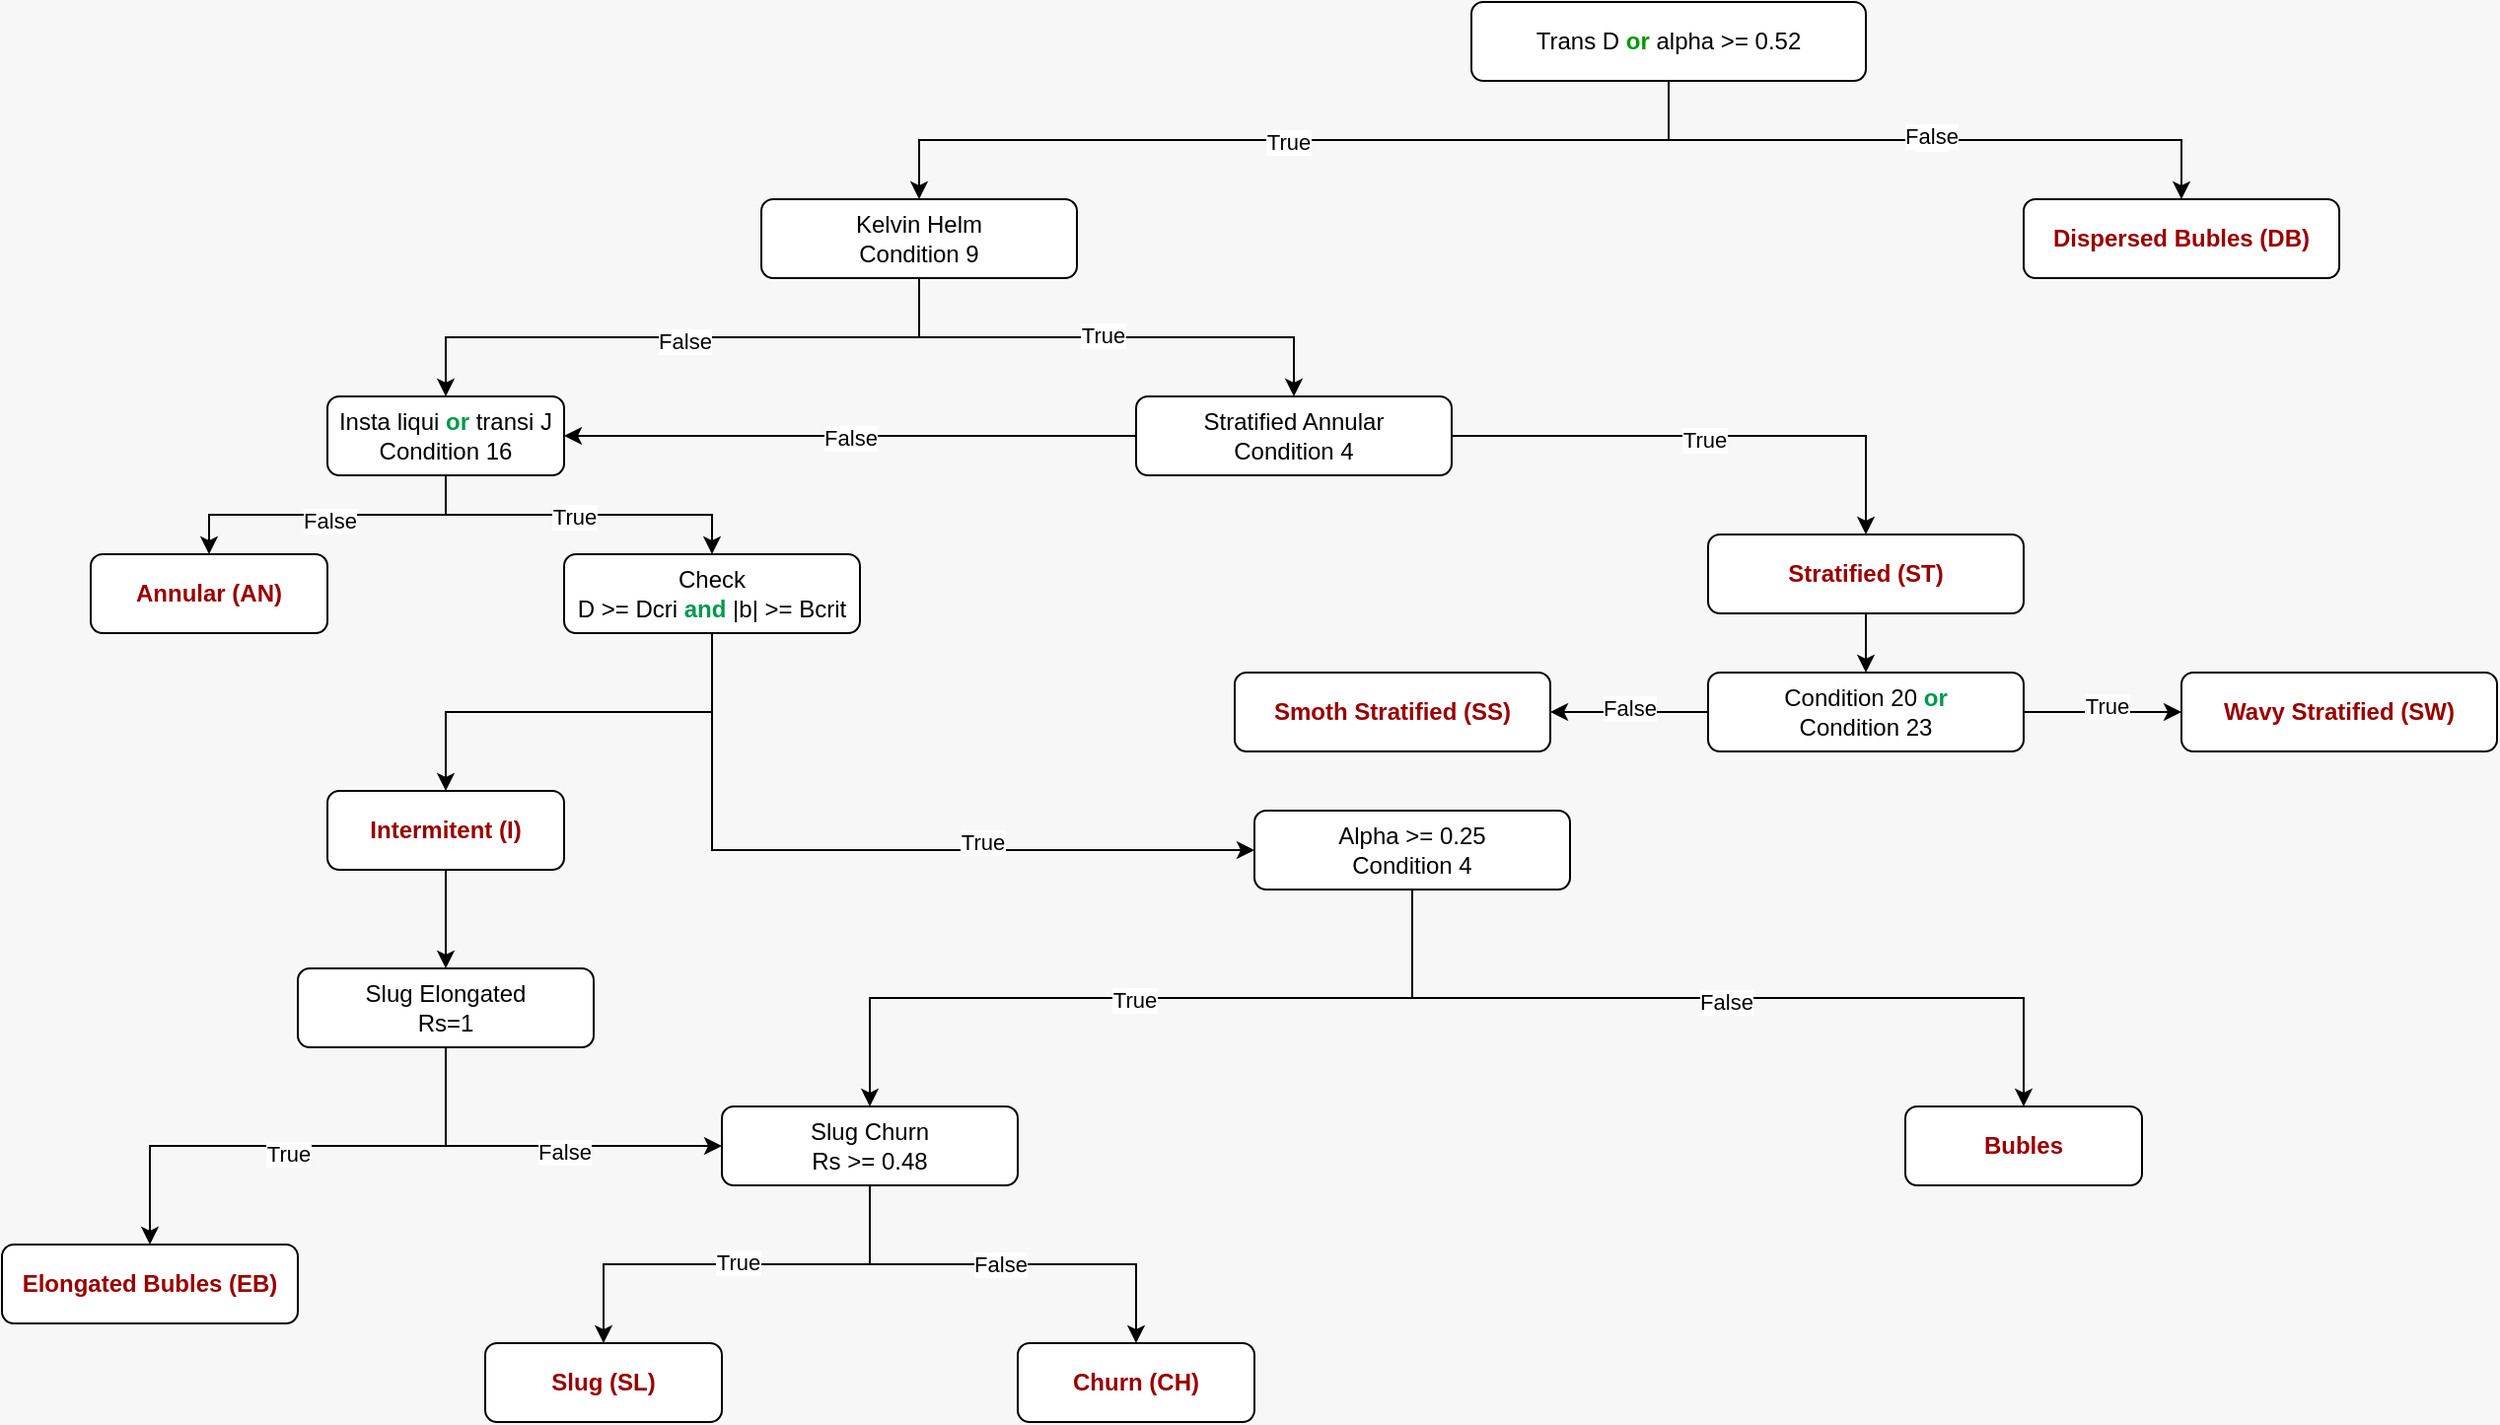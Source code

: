 <mxfile version="24.6.4" type="dropbox">
  <diagram name="Página-1" id="zAqU1dKNk4pBHGNOpyRz">
    <mxGraphModel dx="1434" dy="834" grid="1" gridSize="10" guides="1" tooltips="1" connect="1" arrows="1" fold="1" page="1" pageScale="1" pageWidth="1200" pageHeight="1920" background="#F7F7F7" math="0" shadow="0">
      <root>
        <mxCell id="0" />
        <mxCell id="1" parent="0" />
        <mxCell id="qUE319Z8Qu46fG67w7_q-217" style="edgeStyle=orthogonalEdgeStyle;rounded=0;orthogonalLoop=1;jettySize=auto;html=1;exitX=0.5;exitY=1;exitDx=0;exitDy=0;" parent="1" source="qUE319Z8Qu46fG67w7_q-212" target="qUE319Z8Qu46fG67w7_q-215" edge="1">
          <mxGeometry relative="1" as="geometry" />
        </mxCell>
        <mxCell id="qUE319Z8Qu46fG67w7_q-218" value="True" style="edgeLabel;html=1;align=center;verticalAlign=middle;resizable=0;points=[];" parent="qUE319Z8Qu46fG67w7_q-217" vertex="1" connectable="0">
          <mxGeometry x="0.014" y="1" relative="1" as="geometry">
            <mxPoint as="offset" />
          </mxGeometry>
        </mxCell>
        <mxCell id="qUE319Z8Qu46fG67w7_q-221" style="edgeStyle=orthogonalEdgeStyle;rounded=0;orthogonalLoop=1;jettySize=auto;html=1;exitX=0.5;exitY=1;exitDx=0;exitDy=0;entryX=0.5;entryY=0;entryDx=0;entryDy=0;" parent="1" source="qUE319Z8Qu46fG67w7_q-212" target="qUE319Z8Qu46fG67w7_q-219" edge="1">
          <mxGeometry relative="1" as="geometry" />
        </mxCell>
        <mxCell id="qUE319Z8Qu46fG67w7_q-222" value="Yes" style="edgeLabel;html=1;align=center;verticalAlign=middle;resizable=0;points=[];" parent="qUE319Z8Qu46fG67w7_q-221" vertex="1" connectable="0">
          <mxGeometry x="0.015" y="1" relative="1" as="geometry">
            <mxPoint as="offset" />
          </mxGeometry>
        </mxCell>
        <mxCell id="qUE319Z8Qu46fG67w7_q-225" value="False" style="edgeLabel;html=1;align=center;verticalAlign=middle;resizable=0;points=[];" parent="qUE319Z8Qu46fG67w7_q-221" vertex="1" connectable="0">
          <mxGeometry x="0.015" y="2" relative="1" as="geometry">
            <mxPoint as="offset" />
          </mxGeometry>
        </mxCell>
        <mxCell id="qUE319Z8Qu46fG67w7_q-212" value="Trans D &lt;b&gt;&lt;font color=&quot;#009900&quot;&gt;or&lt;/font&gt;&lt;/b&gt; alpha &amp;gt;= 0.52" style="rounded=1;whiteSpace=wrap;html=1;" parent="1" vertex="1">
          <mxGeometry x="760" y="30" width="200" height="40" as="geometry" />
        </mxCell>
        <mxCell id="qUE319Z8Qu46fG67w7_q-263" style="edgeStyle=orthogonalEdgeStyle;rounded=0;orthogonalLoop=1;jettySize=auto;html=1;exitX=0.5;exitY=1;exitDx=0;exitDy=0;" parent="1" source="qUE319Z8Qu46fG67w7_q-215" target="qUE319Z8Qu46fG67w7_q-262" edge="1">
          <mxGeometry relative="1" as="geometry" />
        </mxCell>
        <mxCell id="qUE319Z8Qu46fG67w7_q-264" value="False" style="edgeLabel;html=1;align=center;verticalAlign=middle;resizable=0;points=[];" parent="qUE319Z8Qu46fG67w7_q-263" vertex="1" connectable="0">
          <mxGeometry x="-0.005" y="2" relative="1" as="geometry">
            <mxPoint as="offset" />
          </mxGeometry>
        </mxCell>
        <mxCell id="wgElAm3rAJ9OVuRhySg4-21" style="edgeStyle=orthogonalEdgeStyle;rounded=0;orthogonalLoop=1;jettySize=auto;html=1;exitX=0.5;exitY=1;exitDx=0;exitDy=0;" edge="1" parent="1" source="qUE319Z8Qu46fG67w7_q-215" target="wgElAm3rAJ9OVuRhySg4-20">
          <mxGeometry relative="1" as="geometry" />
        </mxCell>
        <mxCell id="wgElAm3rAJ9OVuRhySg4-22" value="True" style="edgeLabel;html=1;align=center;verticalAlign=middle;resizable=0;points=[];" vertex="1" connectable="0" parent="wgElAm3rAJ9OVuRhySg4-21">
          <mxGeometry x="-0.016" y="1" relative="1" as="geometry">
            <mxPoint as="offset" />
          </mxGeometry>
        </mxCell>
        <mxCell id="qUE319Z8Qu46fG67w7_q-215" value="Kelvin Helm&lt;div&gt;Condition 9&lt;/div&gt;" style="rounded=1;whiteSpace=wrap;html=1;" parent="1" vertex="1">
          <mxGeometry x="400" y="130" width="160" height="40" as="geometry" />
        </mxCell>
        <mxCell id="qUE319Z8Qu46fG67w7_q-219" value="&lt;font color=&quot;#990000&quot;&gt;&lt;b&gt;Dispersed Bubles (DB)&lt;/b&gt;&lt;/font&gt;" style="rounded=1;whiteSpace=wrap;html=1;" parent="1" vertex="1">
          <mxGeometry x="1040" y="130" width="160" height="40" as="geometry" />
        </mxCell>
        <mxCell id="qUE319Z8Qu46fG67w7_q-224" value="&lt;div&gt;&lt;span style=&quot;color: rgb(204, 204, 204); font-family: &amp;quot;Droid Sans Mono&amp;quot;, &amp;quot;monospace&amp;quot;, monospace; font-size: 14px; white-space: pre; background-color: rgb(31, 31, 31);&quot;&gt;&lt;br&gt;&lt;/span&gt;&lt;/div&gt;" style="text;html=1;align=center;verticalAlign=middle;resizable=0;points=[];autosize=1;strokeColor=none;fillColor=none;" parent="1" vertex="1">
          <mxGeometry x="220" y="258" width="20" height="30" as="geometry" />
        </mxCell>
        <mxCell id="qUE319Z8Qu46fG67w7_q-238" value="&lt;b&gt;&lt;font color=&quot;#990000&quot;&gt;Bubles&lt;/font&gt;&lt;/b&gt;" style="rounded=1;whiteSpace=wrap;html=1;" parent="1" vertex="1">
          <mxGeometry x="980" y="590" width="120" height="40" as="geometry" />
        </mxCell>
        <mxCell id="qUE319Z8Qu46fG67w7_q-253" value="&lt;b&gt;&lt;font color=&quot;#990000&quot;&gt;Slug (SL)&lt;/font&gt;&lt;/b&gt;" style="rounded=1;whiteSpace=wrap;html=1;" parent="1" vertex="1">
          <mxGeometry x="260" y="710" width="120" height="40" as="geometry" />
        </mxCell>
        <mxCell id="qUE319Z8Qu46fG67w7_q-259" value="&lt;b&gt;&lt;font color=&quot;#990000&quot;&gt;Churn (CH)&lt;/font&gt;&lt;/b&gt;" style="rounded=1;whiteSpace=wrap;html=1;" parent="1" vertex="1">
          <mxGeometry x="530" y="710" width="120" height="40" as="geometry" />
        </mxCell>
        <mxCell id="qUE319Z8Qu46fG67w7_q-267" style="edgeStyle=orthogonalEdgeStyle;rounded=0;orthogonalLoop=1;jettySize=auto;html=1;exitX=0.5;exitY=1;exitDx=0;exitDy=0;entryX=0.5;entryY=0;entryDx=0;entryDy=0;" parent="1" source="qUE319Z8Qu46fG67w7_q-262" target="qUE319Z8Qu46fG67w7_q-265" edge="1">
          <mxGeometry relative="1" as="geometry" />
        </mxCell>
        <mxCell id="qUE319Z8Qu46fG67w7_q-268" value="True" style="edgeLabel;html=1;align=center;verticalAlign=middle;resizable=0;points=[];" parent="qUE319Z8Qu46fG67w7_q-267" vertex="1" connectable="0">
          <mxGeometry x="-0.035" y="-1" relative="1" as="geometry">
            <mxPoint as="offset" />
          </mxGeometry>
        </mxCell>
        <mxCell id="qUE319Z8Qu46fG67w7_q-269" style="edgeStyle=orthogonalEdgeStyle;rounded=0;orthogonalLoop=1;jettySize=auto;html=1;exitX=0.5;exitY=1;exitDx=0;exitDy=0;entryX=0.5;entryY=0;entryDx=0;entryDy=0;" parent="1" source="qUE319Z8Qu46fG67w7_q-262" target="qUE319Z8Qu46fG67w7_q-266" edge="1">
          <mxGeometry relative="1" as="geometry" />
        </mxCell>
        <mxCell id="qUE319Z8Qu46fG67w7_q-270" value="False" style="edgeLabel;html=1;align=center;verticalAlign=middle;resizable=0;points=[];" parent="qUE319Z8Qu46fG67w7_q-269" vertex="1" connectable="0">
          <mxGeometry x="-0.013" y="3" relative="1" as="geometry">
            <mxPoint as="offset" />
          </mxGeometry>
        </mxCell>
        <mxCell id="qUE319Z8Qu46fG67w7_q-262" value="Insta liqui &lt;b&gt;&lt;font color=&quot;#00994d&quot;&gt;or&lt;/font&gt;&lt;/b&gt;&amp;nbsp;transi J&lt;div&gt;Condition 16&lt;/div&gt;" style="rounded=1;whiteSpace=wrap;html=1;" parent="1" vertex="1">
          <mxGeometry x="180" y="230" width="120" height="40" as="geometry" />
        </mxCell>
        <mxCell id="wgElAm3rAJ9OVuRhySg4-40" style="edgeStyle=orthogonalEdgeStyle;rounded=0;orthogonalLoop=1;jettySize=auto;html=1;exitX=0.5;exitY=1;exitDx=0;exitDy=0;entryX=0.5;entryY=0;entryDx=0;entryDy=0;" edge="1" parent="1" source="qUE319Z8Qu46fG67w7_q-265" target="wgElAm3rAJ9OVuRhySg4-1">
          <mxGeometry relative="1" as="geometry" />
        </mxCell>
        <mxCell id="wgElAm3rAJ9OVuRhySg4-41" style="edgeStyle=orthogonalEdgeStyle;rounded=0;orthogonalLoop=1;jettySize=auto;html=1;exitX=0.5;exitY=1;exitDx=0;exitDy=0;entryX=0;entryY=0.5;entryDx=0;entryDy=0;" edge="1" parent="1" source="qUE319Z8Qu46fG67w7_q-265" target="wgElAm3rAJ9OVuRhySg4-38">
          <mxGeometry relative="1" as="geometry" />
        </mxCell>
        <mxCell id="wgElAm3rAJ9OVuRhySg4-42" value="True" style="edgeLabel;html=1;align=center;verticalAlign=middle;resizable=0;points=[];" vertex="1" connectable="0" parent="wgElAm3rAJ9OVuRhySg4-41">
          <mxGeometry x="0.282" y="4" relative="1" as="geometry">
            <mxPoint as="offset" />
          </mxGeometry>
        </mxCell>
        <mxCell id="qUE319Z8Qu46fG67w7_q-265" value="Check&lt;div&gt;D &amp;gt;= Dcri &lt;b&gt;&lt;font color=&quot;#00994d&quot;&gt;and&lt;/font&gt;&lt;/b&gt; |b| &amp;gt;= Bcrit&lt;/div&gt;" style="rounded=1;whiteSpace=wrap;html=1;shadow=0;glass=0;" parent="1" vertex="1">
          <mxGeometry x="300" y="310" width="150" height="40" as="geometry" />
        </mxCell>
        <mxCell id="qUE319Z8Qu46fG67w7_q-266" value="&lt;b&gt;&lt;font color=&quot;#990000&quot;&gt;Annular (AN)&lt;/font&gt;&lt;/b&gt;" style="rounded=1;whiteSpace=wrap;html=1;" parent="1" vertex="1">
          <mxGeometry x="60" y="310" width="120" height="40" as="geometry" />
        </mxCell>
        <mxCell id="wgElAm3rAJ9OVuRhySg4-5" style="edgeStyle=orthogonalEdgeStyle;rounded=0;orthogonalLoop=1;jettySize=auto;html=1;exitX=0.5;exitY=1;exitDx=0;exitDy=0;" edge="1" parent="1" source="wgElAm3rAJ9OVuRhySg4-1" target="wgElAm3rAJ9OVuRhySg4-4">
          <mxGeometry relative="1" as="geometry" />
        </mxCell>
        <mxCell id="wgElAm3rAJ9OVuRhySg4-1" value="&lt;b&gt;&lt;font color=&quot;#990000&quot;&gt;Intermitent (I)&lt;/font&gt;&lt;/b&gt;" style="rounded=1;whiteSpace=wrap;html=1;" vertex="1" parent="1">
          <mxGeometry x="180" y="430" width="120" height="40" as="geometry" />
        </mxCell>
        <mxCell id="wgElAm3rAJ9OVuRhySg4-7" style="edgeStyle=orthogonalEdgeStyle;rounded=0;orthogonalLoop=1;jettySize=auto;html=1;exitX=0.5;exitY=1;exitDx=0;exitDy=0;entryX=0.5;entryY=0;entryDx=0;entryDy=0;" edge="1" parent="1" source="wgElAm3rAJ9OVuRhySg4-4" target="wgElAm3rAJ9OVuRhySg4-6">
          <mxGeometry relative="1" as="geometry" />
        </mxCell>
        <mxCell id="wgElAm3rAJ9OVuRhySg4-8" value="True" style="edgeLabel;html=1;align=center;verticalAlign=middle;resizable=0;points=[];" vertex="1" connectable="0" parent="wgElAm3rAJ9OVuRhySg4-7">
          <mxGeometry x="0.04" y="4" relative="1" as="geometry">
            <mxPoint as="offset" />
          </mxGeometry>
        </mxCell>
        <mxCell id="wgElAm3rAJ9OVuRhySg4-13" style="edgeStyle=orthogonalEdgeStyle;rounded=0;orthogonalLoop=1;jettySize=auto;html=1;exitX=0.5;exitY=1;exitDx=0;exitDy=0;entryX=0;entryY=0.5;entryDx=0;entryDy=0;" edge="1" parent="1" source="wgElAm3rAJ9OVuRhySg4-4" target="wgElAm3rAJ9OVuRhySg4-11">
          <mxGeometry relative="1" as="geometry" />
        </mxCell>
        <mxCell id="wgElAm3rAJ9OVuRhySg4-14" value="False" style="edgeLabel;html=1;align=center;verticalAlign=middle;resizable=0;points=[];" vertex="1" connectable="0" parent="wgElAm3rAJ9OVuRhySg4-13">
          <mxGeometry x="0.151" y="-3" relative="1" as="geometry">
            <mxPoint as="offset" />
          </mxGeometry>
        </mxCell>
        <mxCell id="wgElAm3rAJ9OVuRhySg4-4" value="Slug Elongated&lt;div&gt;Rs=1&lt;/div&gt;" style="rounded=1;whiteSpace=wrap;html=1;" vertex="1" parent="1">
          <mxGeometry x="165" y="520" width="150" height="40" as="geometry" />
        </mxCell>
        <mxCell id="wgElAm3rAJ9OVuRhySg4-6" value="&lt;b&gt;&lt;font color=&quot;#990000&quot;&gt;Elongated Bubles (EB)&lt;/font&gt;&lt;/b&gt;" style="rounded=1;whiteSpace=wrap;html=1;" vertex="1" parent="1">
          <mxGeometry x="15" y="660" width="150" height="40" as="geometry" />
        </mxCell>
        <mxCell id="wgElAm3rAJ9OVuRhySg4-15" style="edgeStyle=orthogonalEdgeStyle;rounded=0;orthogonalLoop=1;jettySize=auto;html=1;exitX=0.5;exitY=1;exitDx=0;exitDy=0;entryX=0.5;entryY=0;entryDx=0;entryDy=0;" edge="1" parent="1" source="wgElAm3rAJ9OVuRhySg4-11" target="qUE319Z8Qu46fG67w7_q-253">
          <mxGeometry relative="1" as="geometry" />
        </mxCell>
        <mxCell id="wgElAm3rAJ9OVuRhySg4-16" value="True" style="edgeLabel;html=1;align=center;verticalAlign=middle;resizable=0;points=[];" vertex="1" connectable="0" parent="wgElAm3rAJ9OVuRhySg4-15">
          <mxGeometry x="-0.006" y="-1" relative="1" as="geometry">
            <mxPoint as="offset" />
          </mxGeometry>
        </mxCell>
        <mxCell id="wgElAm3rAJ9OVuRhySg4-18" style="edgeStyle=orthogonalEdgeStyle;rounded=0;orthogonalLoop=1;jettySize=auto;html=1;exitX=0.5;exitY=1;exitDx=0;exitDy=0;entryX=0.5;entryY=0;entryDx=0;entryDy=0;" edge="1" parent="1" source="wgElAm3rAJ9OVuRhySg4-11" target="qUE319Z8Qu46fG67w7_q-259">
          <mxGeometry relative="1" as="geometry" />
        </mxCell>
        <mxCell id="wgElAm3rAJ9OVuRhySg4-19" value="False" style="edgeLabel;html=1;align=center;verticalAlign=middle;resizable=0;points=[];" vertex="1" connectable="0" parent="wgElAm3rAJ9OVuRhySg4-18">
          <mxGeometry x="-0.02" y="1" relative="1" as="geometry">
            <mxPoint y="1" as="offset" />
          </mxGeometry>
        </mxCell>
        <mxCell id="wgElAm3rAJ9OVuRhySg4-11" value="Slug Churn&lt;div&gt;Rs &amp;gt;= 0.48&lt;/div&gt;" style="rounded=1;whiteSpace=wrap;html=1;" vertex="1" parent="1">
          <mxGeometry x="380" y="590" width="150" height="40" as="geometry" />
        </mxCell>
        <mxCell id="wgElAm3rAJ9OVuRhySg4-23" style="edgeStyle=orthogonalEdgeStyle;rounded=0;orthogonalLoop=1;jettySize=auto;html=1;exitX=0;exitY=0.5;exitDx=0;exitDy=0;entryX=1;entryY=0.5;entryDx=0;entryDy=0;" edge="1" parent="1" source="wgElAm3rAJ9OVuRhySg4-20" target="qUE319Z8Qu46fG67w7_q-262">
          <mxGeometry relative="1" as="geometry" />
        </mxCell>
        <mxCell id="wgElAm3rAJ9OVuRhySg4-24" value="False" style="edgeLabel;html=1;align=center;verticalAlign=middle;resizable=0;points=[];" vertex="1" connectable="0" parent="wgElAm3rAJ9OVuRhySg4-23">
          <mxGeometry y="1" relative="1" as="geometry">
            <mxPoint as="offset" />
          </mxGeometry>
        </mxCell>
        <mxCell id="wgElAm3rAJ9OVuRhySg4-28" style="edgeStyle=orthogonalEdgeStyle;rounded=0;orthogonalLoop=1;jettySize=auto;html=1;exitX=1;exitY=0.5;exitDx=0;exitDy=0;" edge="1" parent="1" source="wgElAm3rAJ9OVuRhySg4-20" target="wgElAm3rAJ9OVuRhySg4-27">
          <mxGeometry relative="1" as="geometry" />
        </mxCell>
        <mxCell id="wgElAm3rAJ9OVuRhySg4-29" value="True" style="edgeLabel;html=1;align=center;verticalAlign=middle;resizable=0;points=[];" vertex="1" connectable="0" parent="wgElAm3rAJ9OVuRhySg4-28">
          <mxGeometry x="-0.017" y="-2" relative="1" as="geometry">
            <mxPoint as="offset" />
          </mxGeometry>
        </mxCell>
        <mxCell id="wgElAm3rAJ9OVuRhySg4-20" value="Stratified Annular&lt;div&gt;Condition 4&lt;/div&gt;" style="rounded=1;whiteSpace=wrap;html=1;" vertex="1" parent="1">
          <mxGeometry x="590" y="230" width="160" height="40" as="geometry" />
        </mxCell>
        <mxCell id="wgElAm3rAJ9OVuRhySg4-31" style="edgeStyle=orthogonalEdgeStyle;rounded=0;orthogonalLoop=1;jettySize=auto;html=1;exitX=0.5;exitY=1;exitDx=0;exitDy=0;entryX=0.5;entryY=0;entryDx=0;entryDy=0;" edge="1" parent="1" source="wgElAm3rAJ9OVuRhySg4-27" target="wgElAm3rAJ9OVuRhySg4-30">
          <mxGeometry relative="1" as="geometry" />
        </mxCell>
        <mxCell id="wgElAm3rAJ9OVuRhySg4-27" value="&lt;b&gt;&lt;font color=&quot;#990000&quot;&gt;Stratified (ST)&lt;/font&gt;&lt;/b&gt;" style="rounded=1;whiteSpace=wrap;html=1;" vertex="1" parent="1">
          <mxGeometry x="880" y="300" width="160" height="40" as="geometry" />
        </mxCell>
        <mxCell id="wgElAm3rAJ9OVuRhySg4-33" style="edgeStyle=orthogonalEdgeStyle;rounded=0;orthogonalLoop=1;jettySize=auto;html=1;exitX=0;exitY=0.5;exitDx=0;exitDy=0;" edge="1" parent="1" source="wgElAm3rAJ9OVuRhySg4-30" target="wgElAm3rAJ9OVuRhySg4-32">
          <mxGeometry relative="1" as="geometry" />
        </mxCell>
        <mxCell id="wgElAm3rAJ9OVuRhySg4-34" value="False" style="edgeLabel;html=1;align=center;verticalAlign=middle;resizable=0;points=[];" vertex="1" connectable="0" parent="wgElAm3rAJ9OVuRhySg4-33">
          <mxGeometry y="-2" relative="1" as="geometry">
            <mxPoint as="offset" />
          </mxGeometry>
        </mxCell>
        <mxCell id="wgElAm3rAJ9OVuRhySg4-36" style="edgeStyle=orthogonalEdgeStyle;rounded=0;orthogonalLoop=1;jettySize=auto;html=1;exitX=1;exitY=0.5;exitDx=0;exitDy=0;" edge="1" parent="1" source="wgElAm3rAJ9OVuRhySg4-30" target="wgElAm3rAJ9OVuRhySg4-35">
          <mxGeometry relative="1" as="geometry" />
        </mxCell>
        <mxCell id="wgElAm3rAJ9OVuRhySg4-37" value="True" style="edgeLabel;html=1;align=center;verticalAlign=middle;resizable=0;points=[];" vertex="1" connectable="0" parent="wgElAm3rAJ9OVuRhySg4-36">
          <mxGeometry x="0.05" y="3" relative="1" as="geometry">
            <mxPoint as="offset" />
          </mxGeometry>
        </mxCell>
        <mxCell id="wgElAm3rAJ9OVuRhySg4-30" value="&lt;div&gt;Condition 20 &lt;b&gt;&lt;font color=&quot;#00994d&quot;&gt;or&lt;/font&gt;&lt;/b&gt;&lt;/div&gt;&lt;div&gt;Condition 23&lt;/div&gt;" style="rounded=1;whiteSpace=wrap;html=1;" vertex="1" parent="1">
          <mxGeometry x="880" y="370" width="160" height="40" as="geometry" />
        </mxCell>
        <mxCell id="wgElAm3rAJ9OVuRhySg4-32" value="&lt;b&gt;&lt;font color=&quot;#990000&quot;&gt;Smoth Stratified (SS)&lt;/font&gt;&lt;/b&gt;" style="rounded=1;whiteSpace=wrap;html=1;" vertex="1" parent="1">
          <mxGeometry x="640" y="370" width="160" height="40" as="geometry" />
        </mxCell>
        <mxCell id="wgElAm3rAJ9OVuRhySg4-35" value="&lt;b&gt;&lt;font color=&quot;#990000&quot;&gt;Wavy Stratified (SW)&lt;/font&gt;&lt;/b&gt;" style="rounded=1;whiteSpace=wrap;html=1;" vertex="1" parent="1">
          <mxGeometry x="1120" y="370" width="160" height="40" as="geometry" />
        </mxCell>
        <mxCell id="wgElAm3rAJ9OVuRhySg4-43" style="edgeStyle=orthogonalEdgeStyle;rounded=0;orthogonalLoop=1;jettySize=auto;html=1;exitX=0.5;exitY=1;exitDx=0;exitDy=0;entryX=0.5;entryY=0;entryDx=0;entryDy=0;" edge="1" parent="1" source="wgElAm3rAJ9OVuRhySg4-38" target="wgElAm3rAJ9OVuRhySg4-11">
          <mxGeometry relative="1" as="geometry" />
        </mxCell>
        <mxCell id="wgElAm3rAJ9OVuRhySg4-44" value="True" style="edgeLabel;html=1;align=center;verticalAlign=middle;resizable=0;points=[];" vertex="1" connectable="0" parent="wgElAm3rAJ9OVuRhySg4-43">
          <mxGeometry x="0.018" y="1" relative="1" as="geometry">
            <mxPoint as="offset" />
          </mxGeometry>
        </mxCell>
        <mxCell id="wgElAm3rAJ9OVuRhySg4-45" style="edgeStyle=orthogonalEdgeStyle;rounded=0;orthogonalLoop=1;jettySize=auto;html=1;exitX=0.5;exitY=1;exitDx=0;exitDy=0;" edge="1" parent="1" source="wgElAm3rAJ9OVuRhySg4-38" target="qUE319Z8Qu46fG67w7_q-238">
          <mxGeometry relative="1" as="geometry" />
        </mxCell>
        <mxCell id="wgElAm3rAJ9OVuRhySg4-46" value="False" style="edgeLabel;html=1;align=center;verticalAlign=middle;resizable=0;points=[];" vertex="1" connectable="0" parent="wgElAm3rAJ9OVuRhySg4-45">
          <mxGeometry x="0.017" y="-2" relative="1" as="geometry">
            <mxPoint as="offset" />
          </mxGeometry>
        </mxCell>
        <mxCell id="wgElAm3rAJ9OVuRhySg4-38" value="&lt;div&gt;Alpha &amp;gt;= 0.25&lt;/div&gt;&lt;div&gt;Condition 4&lt;/div&gt;" style="rounded=1;whiteSpace=wrap;html=1;" vertex="1" parent="1">
          <mxGeometry x="650" y="440" width="160" height="40" as="geometry" />
        </mxCell>
      </root>
    </mxGraphModel>
  </diagram>
</mxfile>
